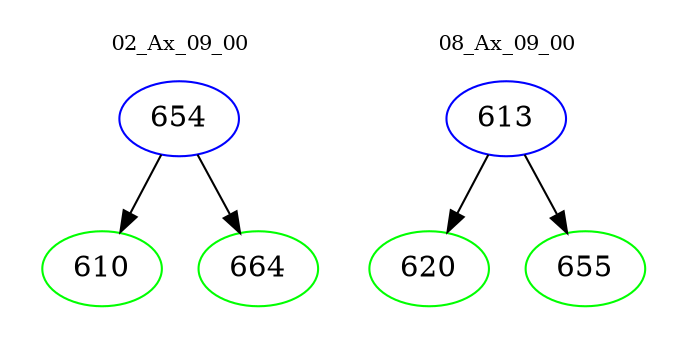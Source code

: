 digraph{
subgraph cluster_0 {
color = white
label = "02_Ax_09_00";
fontsize=10;
T0_654 [label="654", color="blue"]
T0_654 -> T0_610 [color="black"]
T0_610 [label="610", color="green"]
T0_654 -> T0_664 [color="black"]
T0_664 [label="664", color="green"]
}
subgraph cluster_1 {
color = white
label = "08_Ax_09_00";
fontsize=10;
T1_613 [label="613", color="blue"]
T1_613 -> T1_620 [color="black"]
T1_620 [label="620", color="green"]
T1_613 -> T1_655 [color="black"]
T1_655 [label="655", color="green"]
}
}
